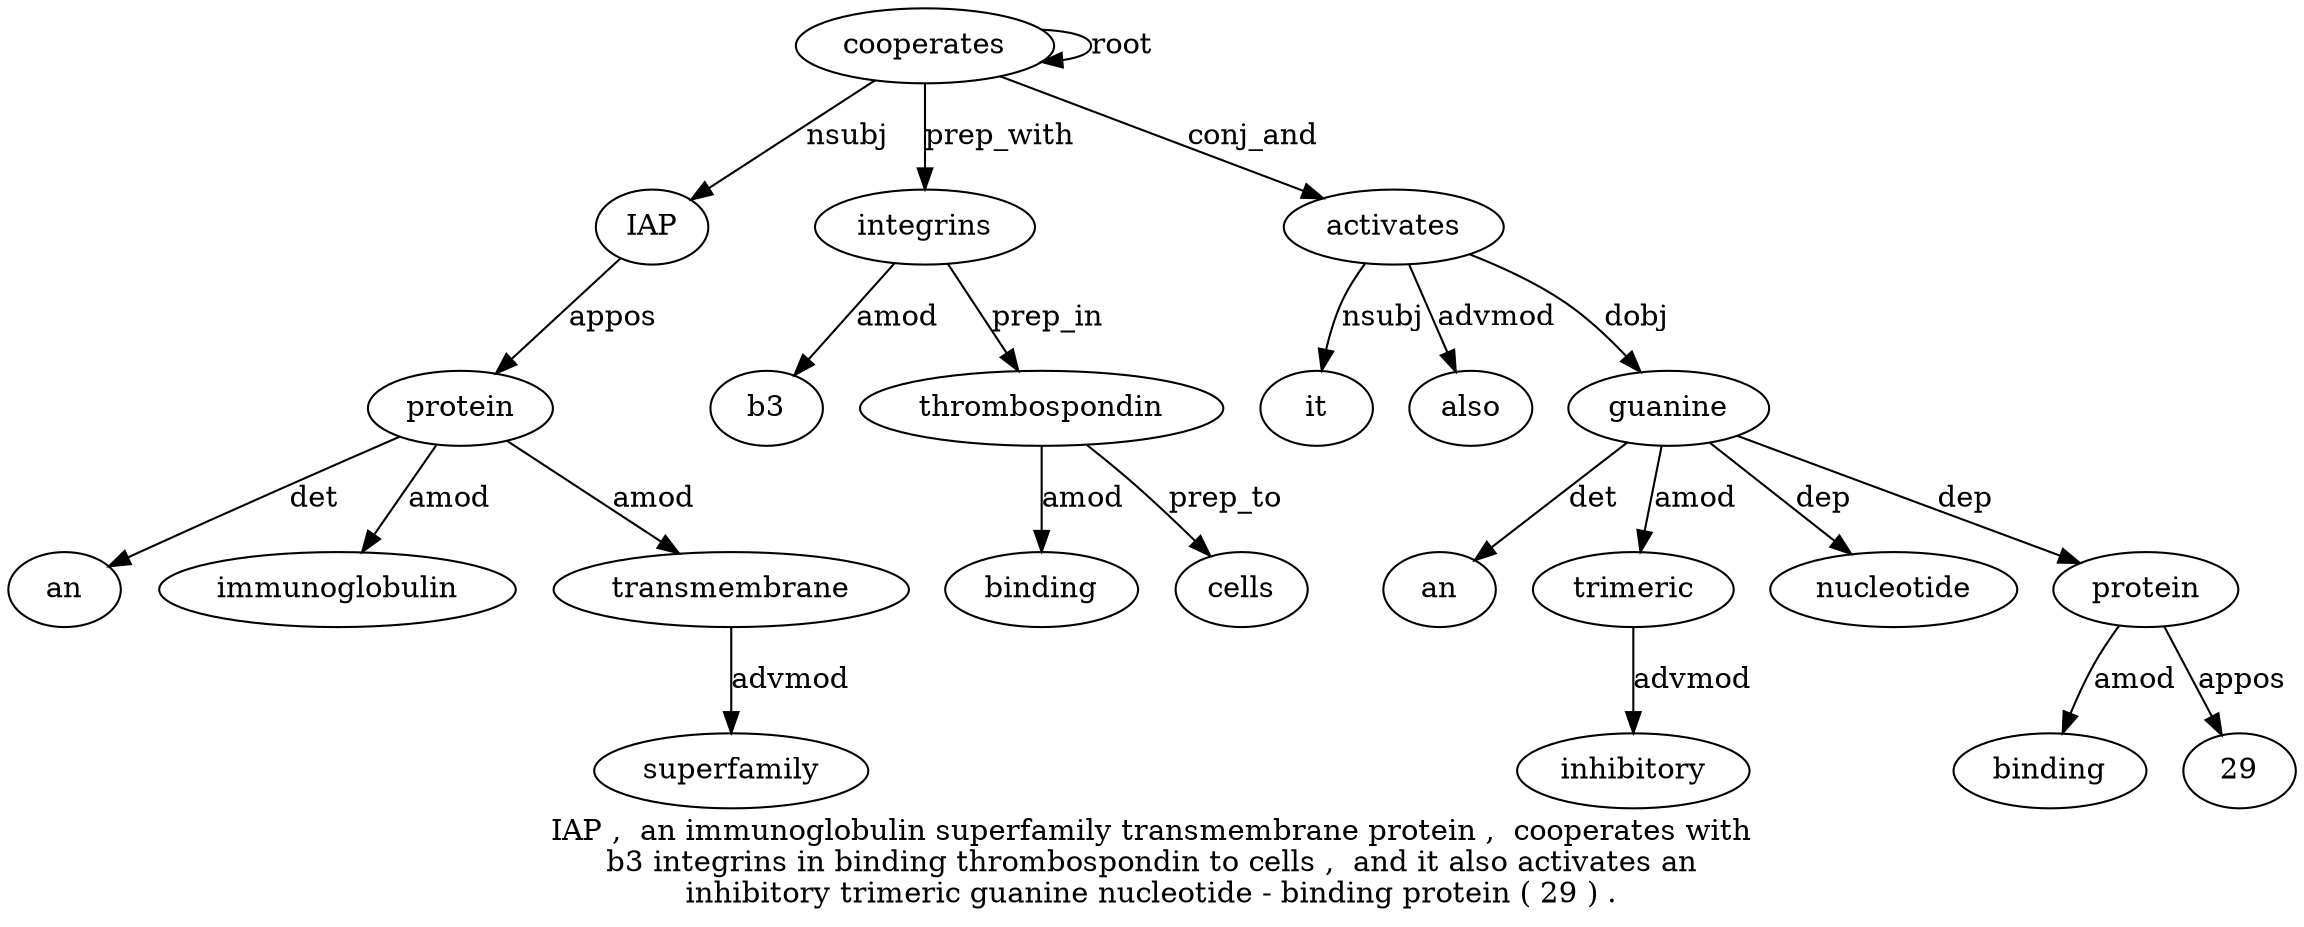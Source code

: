 digraph "IAP ,  an immunoglobulin superfamily transmembrane protein ,  cooperates with b3 integrins in binding thrombospondin to cells ,  and it also activates an inhibitory trimeric guanine nucleotide - binding protein ( 29 ) ." {
label="IAP ,  an immunoglobulin superfamily transmembrane protein ,  cooperates with
b3 integrins in binding thrombospondin to cells ,  and it also activates an
inhibitory trimeric guanine nucleotide - binding protein ( 29 ) .";
cooperates9 [style=filled, fillcolor=white, label=cooperates];
IAP1 [style=filled, fillcolor=white, label=IAP];
cooperates9 -> IAP1  [label=nsubj];
protein7 [style=filled, fillcolor=white, label=protein];
an3 [style=filled, fillcolor=white, label=an];
protein7 -> an3  [label=det];
immunoglobulin4 [style=filled, fillcolor=white, label=immunoglobulin];
protein7 -> immunoglobulin4  [label=amod];
transmembrane6 [style=filled, fillcolor=white, label=transmembrane];
superfamily5 [style=filled, fillcolor=white, label=superfamily];
transmembrane6 -> superfamily5  [label=advmod];
protein7 -> transmembrane6  [label=amod];
IAP1 -> protein7  [label=appos];
cooperates9 -> cooperates9  [label=root];
integrins12 [style=filled, fillcolor=white, label=integrins];
b311 [style=filled, fillcolor=white, label=b3];
integrins12 -> b311  [label=amod];
cooperates9 -> integrins12  [label=prep_with];
thrombospondin15 [style=filled, fillcolor=white, label=thrombospondin];
binding14 [style=filled, fillcolor=white, label=binding];
thrombospondin15 -> binding14  [label=amod];
integrins12 -> thrombospondin15  [label=prep_in];
cells17 [style=filled, fillcolor=white, label=cells];
thrombospondin15 -> cells17  [label=prep_to];
activates22 [style=filled, fillcolor=white, label=activates];
it20 [style=filled, fillcolor=white, label=it];
activates22 -> it20  [label=nsubj];
also21 [style=filled, fillcolor=white, label=also];
activates22 -> also21  [label=advmod];
cooperates9 -> activates22  [label=conj_and];
guanine26 [style=filled, fillcolor=white, label=guanine];
an23 [style=filled, fillcolor=white, label=an];
guanine26 -> an23  [label=det];
trimeric25 [style=filled, fillcolor=white, label=trimeric];
inhibitory24 [style=filled, fillcolor=white, label=inhibitory];
trimeric25 -> inhibitory24  [label=advmod];
guanine26 -> trimeric25  [label=amod];
activates22 -> guanine26  [label=dobj];
nucleotide27 [style=filled, fillcolor=white, label=nucleotide];
guanine26 -> nucleotide27  [label=dep];
protein30 [style=filled, fillcolor=white, label=protein];
binding29 [style=filled, fillcolor=white, label=binding];
protein30 -> binding29  [label=amod];
guanine26 -> protein30  [label=dep];
293 [style=filled, fillcolor=white, label=29];
protein30 -> 293  [label=appos];
}
